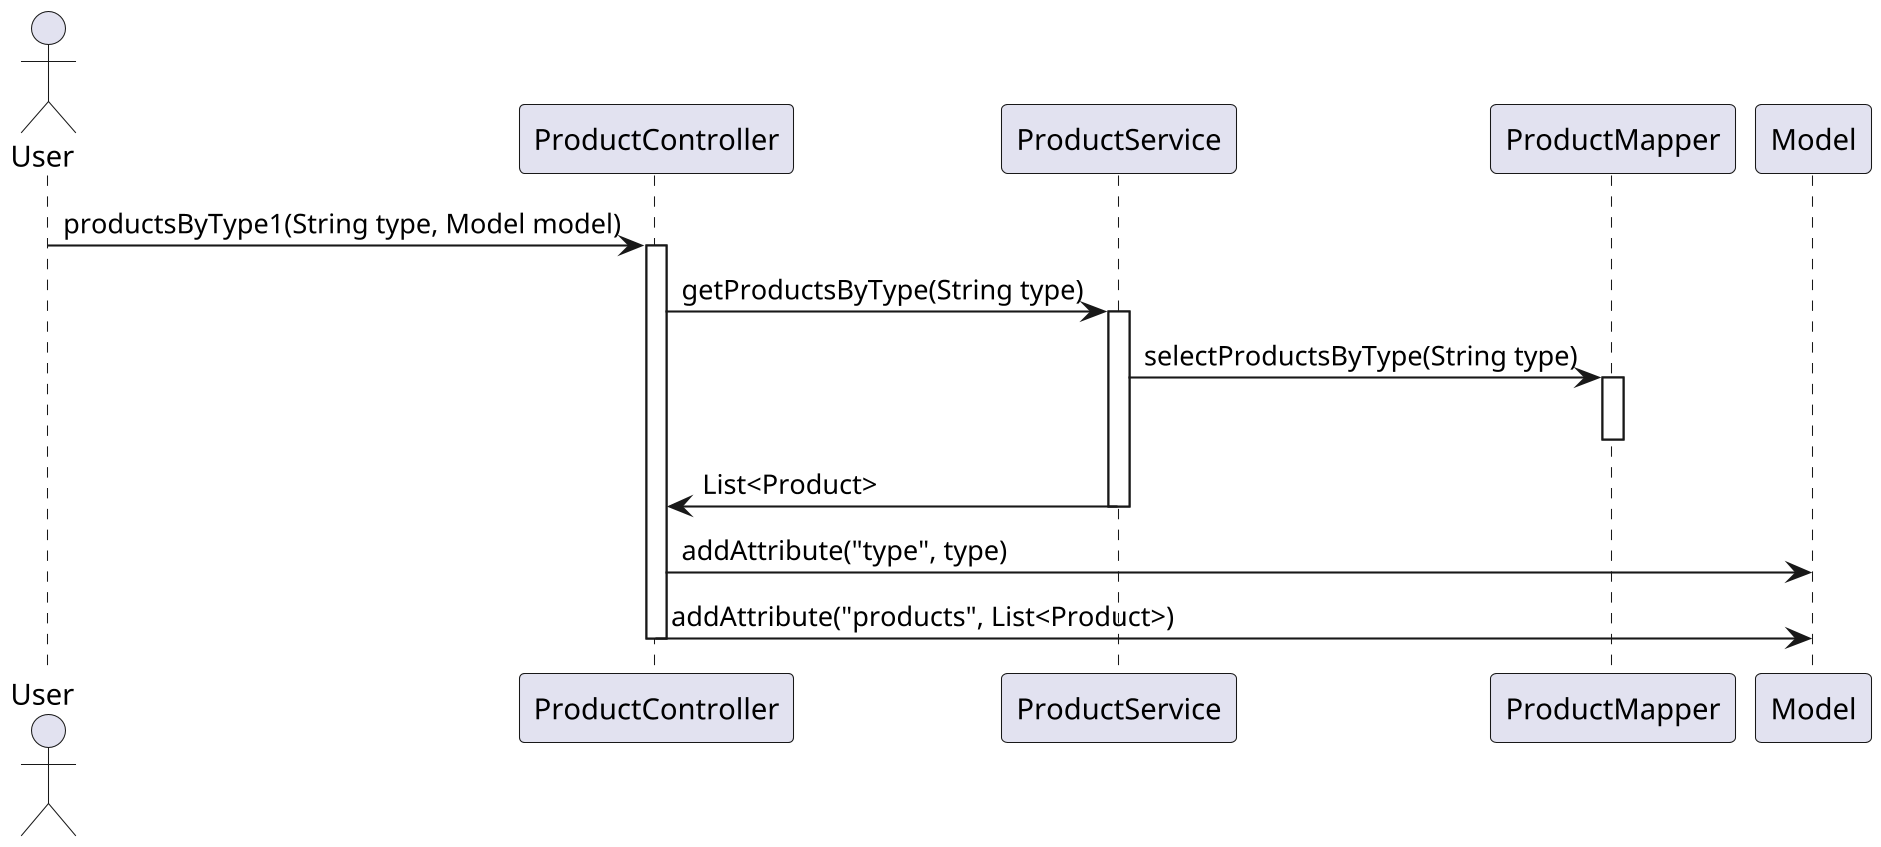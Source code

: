 @startuml
skinparam dpi 200

actor User

User -> ProductController : productsByType1(String type, Model model)
activate ProductController

ProductController -> ProductService : getProductsByType(String type)
activate ProductService

ProductService -> ProductMapper : selectProductsByType(String type)
activate ProductMapper
deactivate ProductMapper

ProductService -> ProductController : List<Product>
deactivate ProductService

ProductController -> Model : addAttribute("type", type)
ProductController -> Model : addAttribute("products", List<Product>)
deactivate ProductController

@enduml